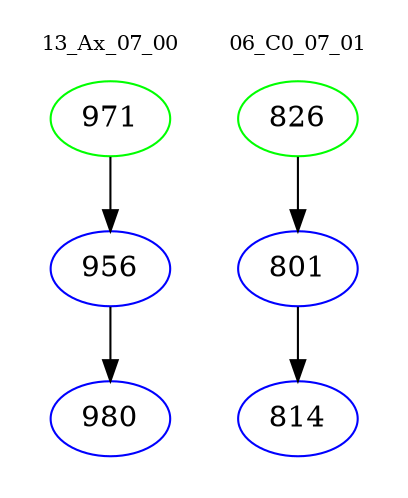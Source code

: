 digraph{
subgraph cluster_0 {
color = white
label = "13_Ax_07_00";
fontsize=10;
T0_971 [label="971", color="green"]
T0_971 -> T0_956 [color="black"]
T0_956 [label="956", color="blue"]
T0_956 -> T0_980 [color="black"]
T0_980 [label="980", color="blue"]
}
subgraph cluster_1 {
color = white
label = "06_C0_07_01";
fontsize=10;
T1_826 [label="826", color="green"]
T1_826 -> T1_801 [color="black"]
T1_801 [label="801", color="blue"]
T1_801 -> T1_814 [color="black"]
T1_814 [label="814", color="blue"]
}
}

